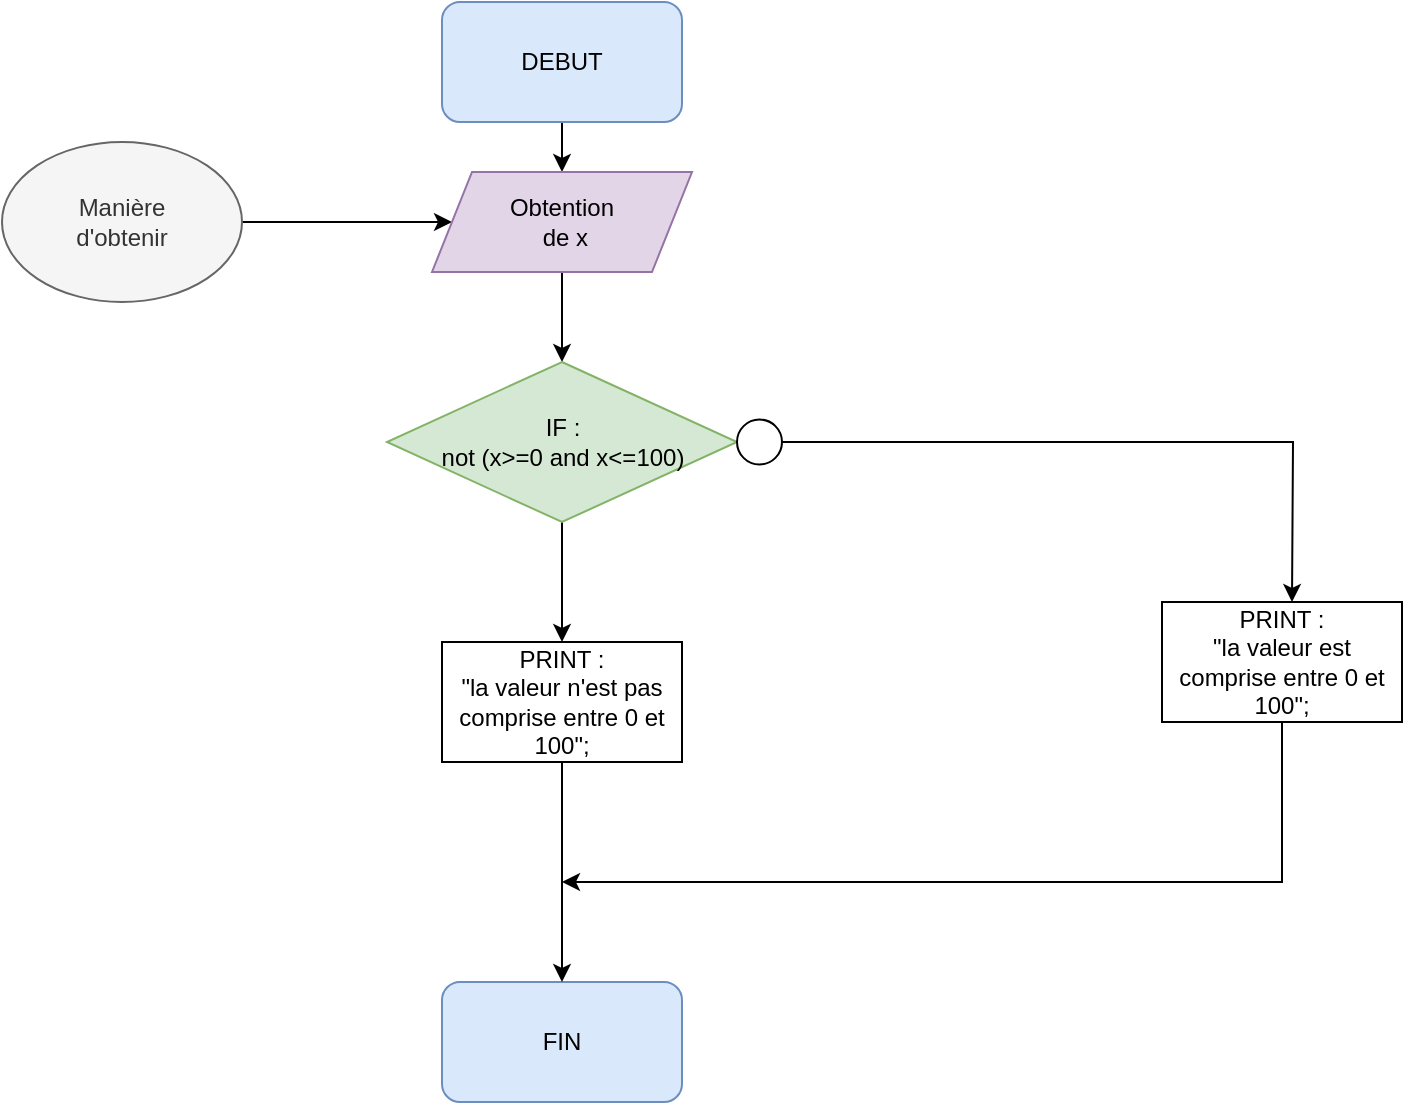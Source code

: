 <mxfile version="13.9.9" type="device"><diagram id="FdwSFXiChmGonRtNuwQc" name="Page-1"><mxGraphModel dx="1051" dy="686" grid="1" gridSize="10" guides="1" tooltips="1" connect="1" arrows="1" fold="1" page="1" pageScale="1" pageWidth="850" pageHeight="1100" math="0" shadow="0"><root><mxCell id="0"/><mxCell id="1" parent="0"/><mxCell id="nM2KapkJufbNTUxksl6_-1" style="edgeStyle=orthogonalEdgeStyle;rounded=0;orthogonalLoop=1;jettySize=auto;html=1;entryX=0.5;entryY=0;entryDx=0;entryDy=0;" edge="1" parent="1" source="nM2KapkJufbNTUxksl6_-2" target="nM2KapkJufbNTUxksl6_-7"><mxGeometry relative="1" as="geometry"><mxPoint x="360" y="190" as="targetPoint"/></mxGeometry></mxCell><mxCell id="nM2KapkJufbNTUxksl6_-2" value="DEBUT" style="rounded=1;whiteSpace=wrap;html=1;fillColor=#dae8fc;strokeColor=#6c8ebf;" vertex="1" parent="1"><mxGeometry x="300" y="110" width="120" height="60" as="geometry"/></mxCell><mxCell id="nM2KapkJufbNTUxksl6_-3" value="FIN" style="rounded=1;whiteSpace=wrap;html=1;fillColor=#dae8fc;strokeColor=#6c8ebf;" vertex="1" parent="1"><mxGeometry x="300" y="600" width="120" height="60" as="geometry"/></mxCell><mxCell id="nM2KapkJufbNTUxksl6_-4" style="edgeStyle=orthogonalEdgeStyle;rounded=0;orthogonalLoop=1;jettySize=auto;html=1;exitX=1;exitY=0.5;exitDx=0;exitDy=0;entryX=0;entryY=0.5;entryDx=0;entryDy=0;" edge="1" parent="1" source="nM2KapkJufbNTUxksl6_-5" target="nM2KapkJufbNTUxksl6_-7"><mxGeometry relative="1" as="geometry"><mxPoint x="300" y="220" as="targetPoint"/></mxGeometry></mxCell><mxCell id="nM2KapkJufbNTUxksl6_-5" value="Manière &lt;br&gt;d'obtenir" style="ellipse;whiteSpace=wrap;html=1;fillColor=#f5f5f5;strokeColor=#666666;fontColor=#333333;" vertex="1" parent="1"><mxGeometry x="80" y="180" width="120" height="80" as="geometry"/></mxCell><mxCell id="nM2KapkJufbNTUxksl6_-6" style="edgeStyle=orthogonalEdgeStyle;rounded=0;orthogonalLoop=1;jettySize=auto;html=1;exitX=0.5;exitY=1;exitDx=0;exitDy=0;entryX=0.5;entryY=0;entryDx=0;entryDy=0;" edge="1" parent="1" source="nM2KapkJufbNTUxksl6_-7" target="nM2KapkJufbNTUxksl6_-9"><mxGeometry relative="1" as="geometry"/></mxCell><mxCell id="nM2KapkJufbNTUxksl6_-7" value="&lt;span style=&quot;color: rgb(0 , 0 , 0) ; font-family: &amp;#34;helvetica&amp;#34; ; font-size: 12px ; font-style: normal ; font-weight: 400 ; letter-spacing: normal ; text-align: center ; text-indent: 0px ; text-transform: none ; word-spacing: 0px ; display: inline ; float: none&quot;&gt;Obtention&lt;br&gt;&amp;nbsp;de x&lt;/span&gt;" style="shape=parallelogram;perimeter=parallelogramPerimeter;whiteSpace=wrap;html=1;fixedSize=1;fillColor=#e1d5e7;strokeColor=#9673a6;" vertex="1" parent="1"><mxGeometry x="295" y="195" width="130" height="50" as="geometry"/></mxCell><mxCell id="nM2KapkJufbNTUxksl6_-23" style="edgeStyle=orthogonalEdgeStyle;rounded=0;orthogonalLoop=1;jettySize=auto;html=1;entryX=0.5;entryY=0;entryDx=0;entryDy=0;" edge="1" parent="1" source="nM2KapkJufbNTUxksl6_-9" target="nM2KapkJufbNTUxksl6_-22"><mxGeometry relative="1" as="geometry"/></mxCell><mxCell id="nM2KapkJufbNTUxksl6_-9" value="IF :&lt;br&gt;not (x&amp;gt;=0 and x&amp;lt;=100)" style="rhombus;whiteSpace=wrap;html=1;fillColor=#d5e8d4;strokeColor=#82b366;" vertex="1" parent="1"><mxGeometry x="272.5" y="290" width="175" height="80" as="geometry"/></mxCell><mxCell id="nM2KapkJufbNTUxksl6_-10" style="edgeStyle=orthogonalEdgeStyle;rounded=0;orthogonalLoop=1;jettySize=auto;html=1;entryX=0.5;entryY=0;entryDx=0;entryDy=0;" edge="1" parent="1" source="nM2KapkJufbNTUxksl6_-11"><mxGeometry relative="1" as="geometry"><mxPoint x="725" y="410" as="targetPoint"/></mxGeometry></mxCell><mxCell id="nM2KapkJufbNTUxksl6_-11" value="" style="ellipse;whiteSpace=wrap;html=1;aspect=fixed;" vertex="1" parent="1"><mxGeometry x="447.5" y="318.75" width="22.5" height="22.5" as="geometry"/></mxCell><mxCell id="nM2KapkJufbNTUxksl6_-14" style="edgeStyle=orthogonalEdgeStyle;rounded=0;orthogonalLoop=1;jettySize=auto;html=1;" edge="1" parent="1"><mxGeometry relative="1" as="geometry"><mxPoint x="360" y="550" as="targetPoint"/><Array as="points"><mxPoint x="720" y="550"/><mxPoint x="360" y="550"/></Array><mxPoint x="720" y="470" as="sourcePoint"/></mxGeometry></mxCell><mxCell id="nM2KapkJufbNTUxksl6_-24" style="edgeStyle=orthogonalEdgeStyle;rounded=0;orthogonalLoop=1;jettySize=auto;html=1;entryX=0.5;entryY=0;entryDx=0;entryDy=0;" edge="1" parent="1" source="nM2KapkJufbNTUxksl6_-22" target="nM2KapkJufbNTUxksl6_-3"><mxGeometry relative="1" as="geometry"/></mxCell><mxCell id="nM2KapkJufbNTUxksl6_-22" value="PRINT :&lt;br&gt;&quot;la valeur n'est pas comprise entre 0 et 100&quot;;" style="rounded=0;whiteSpace=wrap;html=1;" vertex="1" parent="1"><mxGeometry x="300" y="430" width="120" height="60" as="geometry"/></mxCell><mxCell id="nM2KapkJufbNTUxksl6_-25" value="&lt;span&gt;PRINT :&lt;/span&gt;&lt;br&gt;&lt;span&gt;&quot;la valeur est comprise entre 0 et 100&quot;;&lt;/span&gt;" style="rounded=0;whiteSpace=wrap;html=1;" vertex="1" parent="1"><mxGeometry x="660" y="410" width="120" height="60" as="geometry"/></mxCell></root></mxGraphModel></diagram></mxfile>